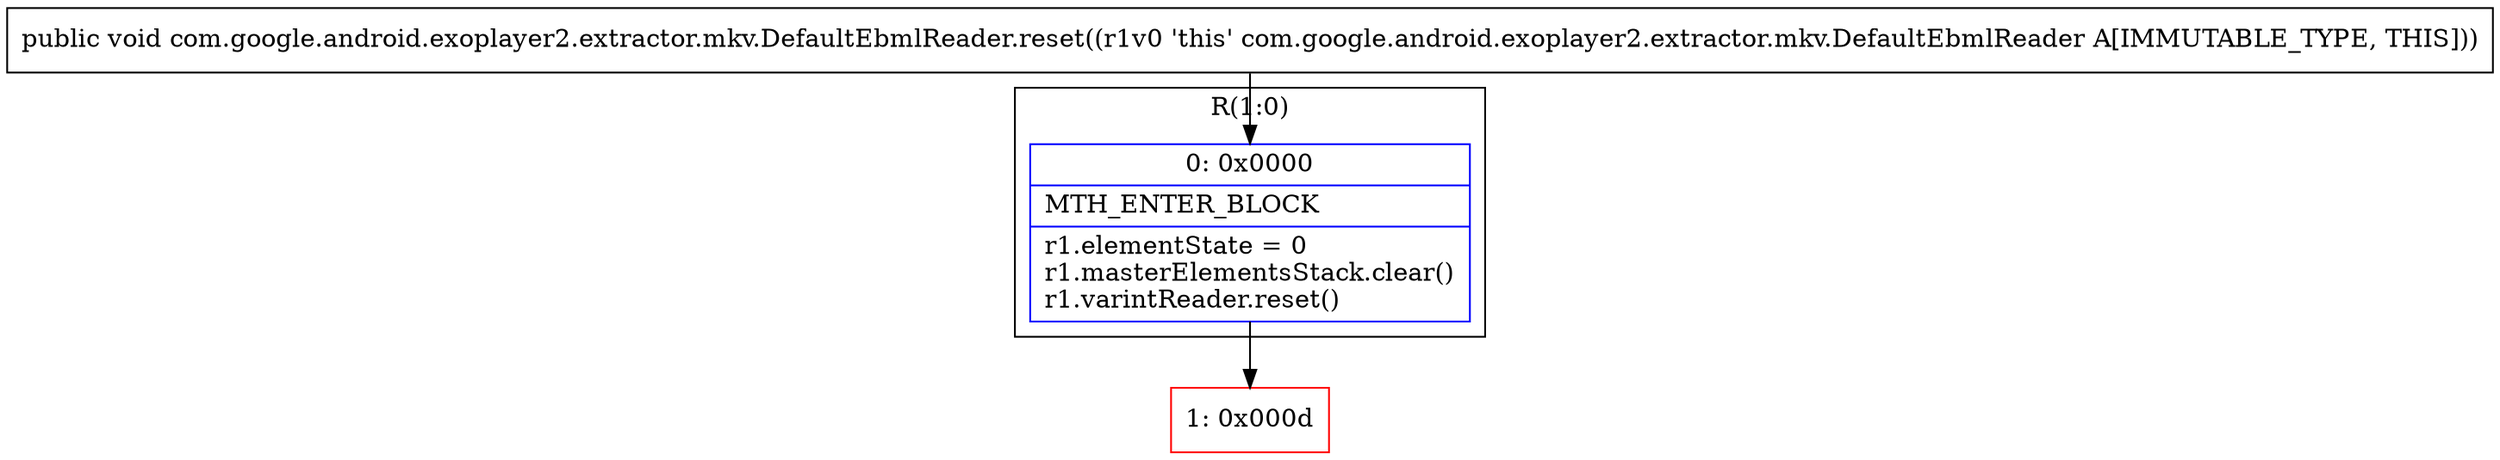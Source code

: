 digraph "CFG forcom.google.android.exoplayer2.extractor.mkv.DefaultEbmlReader.reset()V" {
subgraph cluster_Region_1671425483 {
label = "R(1:0)";
node [shape=record,color=blue];
Node_0 [shape=record,label="{0\:\ 0x0000|MTH_ENTER_BLOCK\l|r1.elementState = 0\lr1.masterElementsStack.clear()\lr1.varintReader.reset()\l}"];
}
Node_1 [shape=record,color=red,label="{1\:\ 0x000d}"];
MethodNode[shape=record,label="{public void com.google.android.exoplayer2.extractor.mkv.DefaultEbmlReader.reset((r1v0 'this' com.google.android.exoplayer2.extractor.mkv.DefaultEbmlReader A[IMMUTABLE_TYPE, THIS])) }"];
MethodNode -> Node_0;
Node_0 -> Node_1;
}

